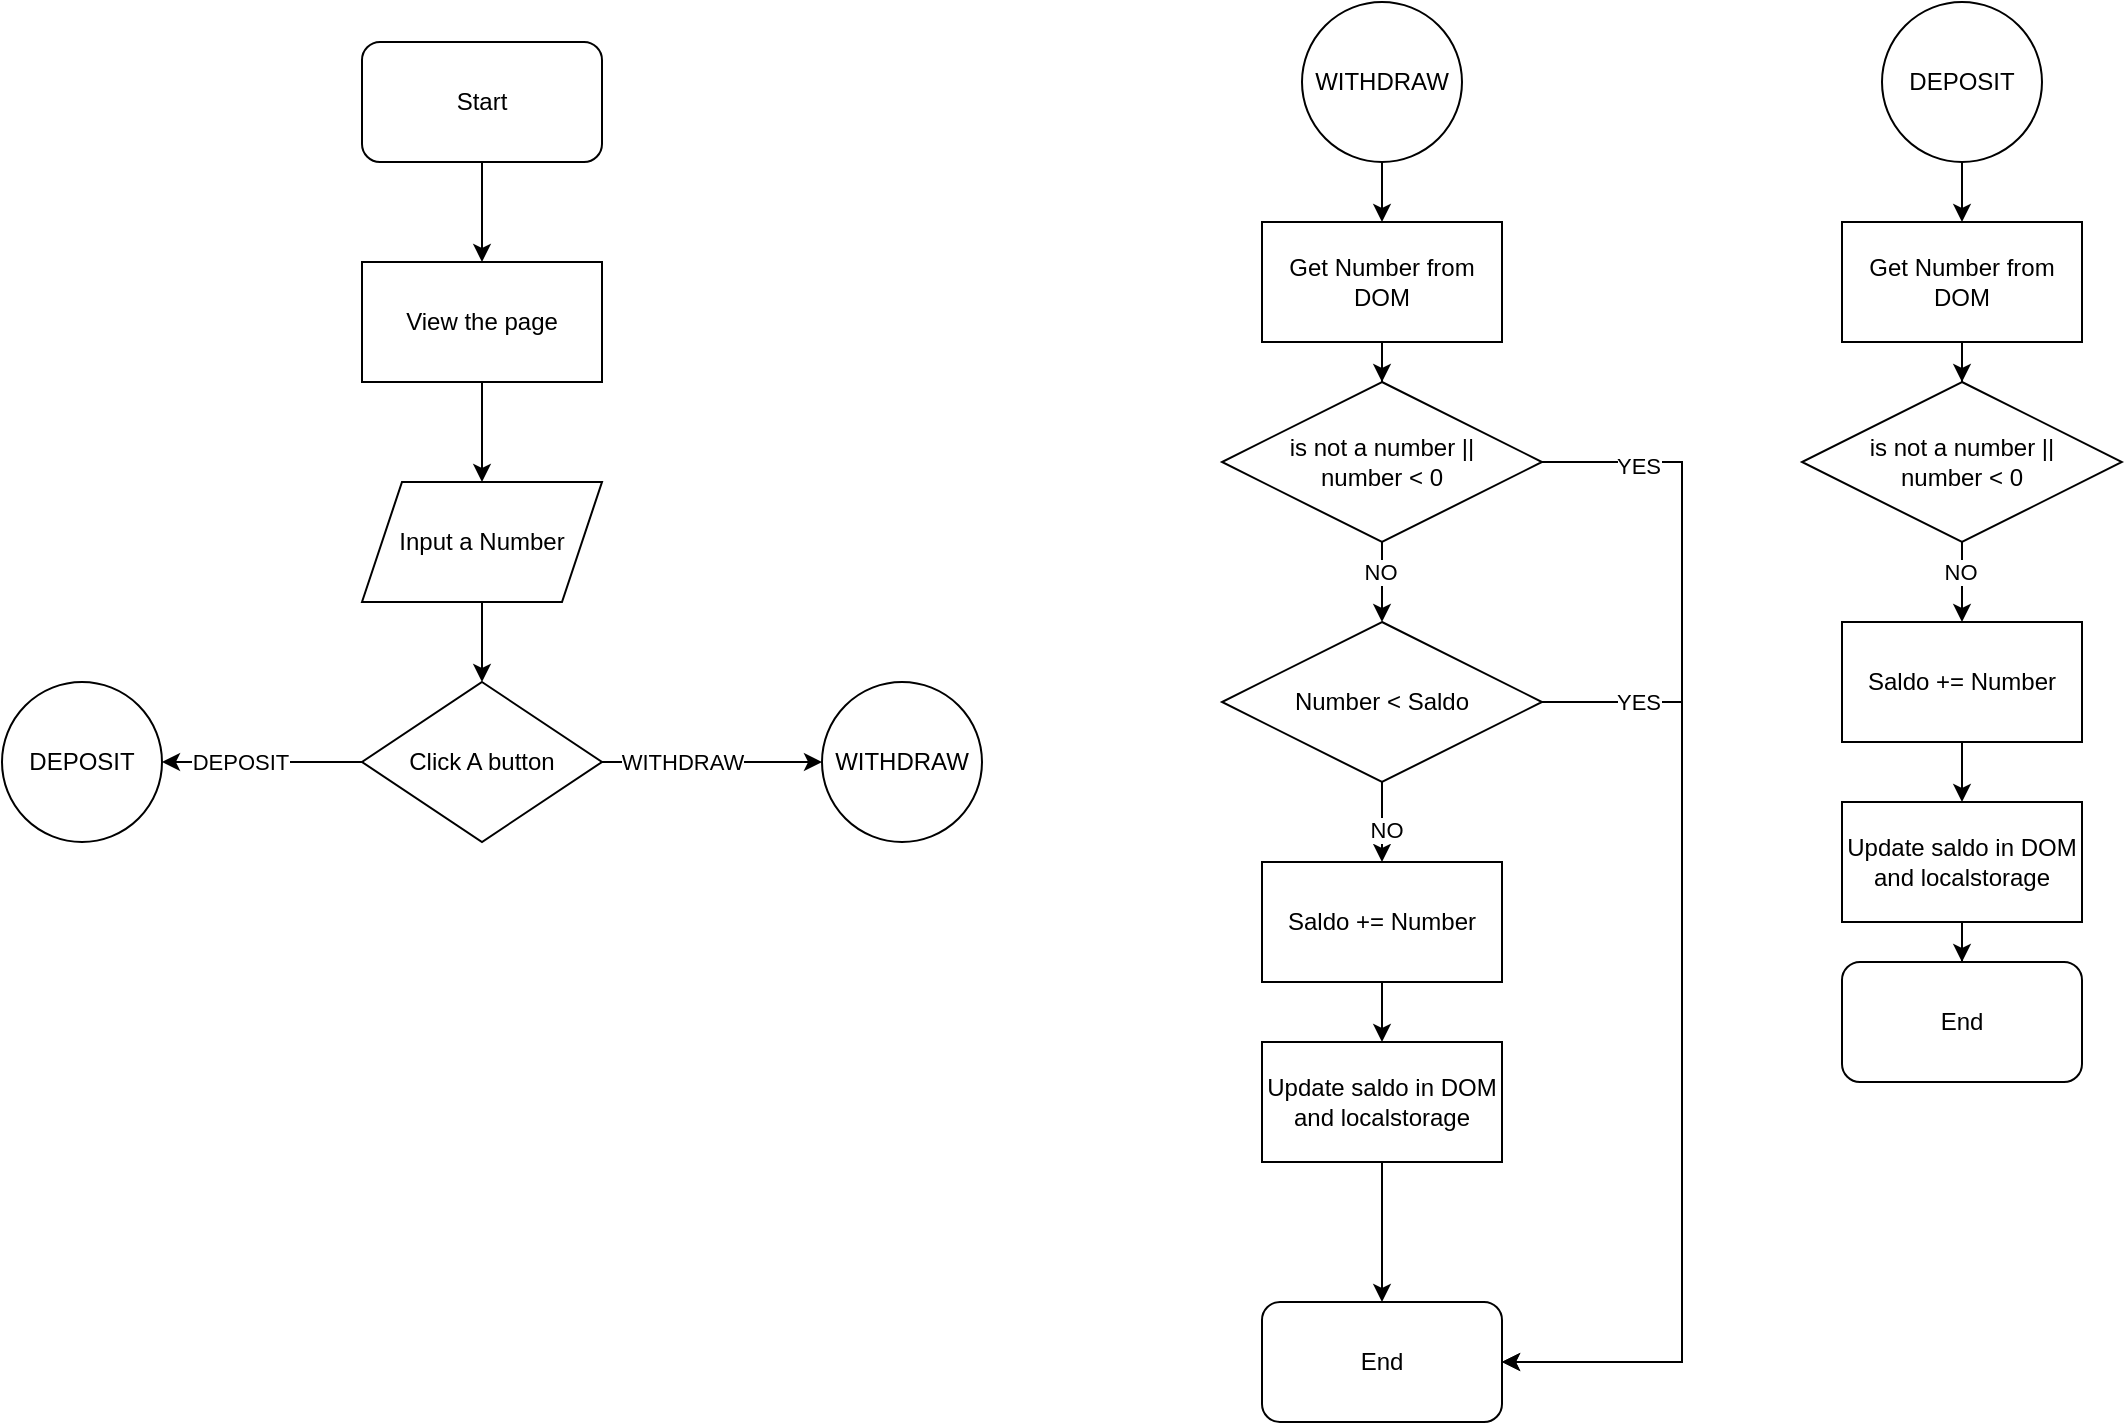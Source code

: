 <mxfile version="21.7.5" type="device">
  <diagram name="Page-1" id="3MYQ5TT-o9XTWyRP_Ubn">
    <mxGraphModel dx="1221" dy="737" grid="1" gridSize="10" guides="1" tooltips="1" connect="1" arrows="1" fold="1" page="1" pageScale="1" pageWidth="827" pageHeight="1169" math="0" shadow="0">
      <root>
        <mxCell id="0" />
        <mxCell id="1" parent="0" />
        <mxCell id="OfThSOzKOZR1fu5uUpLi-26" value="" style="edgeStyle=orthogonalEdgeStyle;rounded=0;orthogonalLoop=1;jettySize=auto;html=1;" parent="1" source="OfThSOzKOZR1fu5uUpLi-24" target="OfThSOzKOZR1fu5uUpLi-25" edge="1">
          <mxGeometry relative="1" as="geometry" />
        </mxCell>
        <mxCell id="OfThSOzKOZR1fu5uUpLi-24" value="Start" style="rounded=1;whiteSpace=wrap;html=1;" parent="1" vertex="1">
          <mxGeometry x="190" y="380" width="120" height="60" as="geometry" />
        </mxCell>
        <mxCell id="OfThSOzKOZR1fu5uUpLi-28" value="" style="edgeStyle=orthogonalEdgeStyle;rounded=0;orthogonalLoop=1;jettySize=auto;html=1;" parent="1" source="OfThSOzKOZR1fu5uUpLi-25" target="OfThSOzKOZR1fu5uUpLi-27" edge="1">
          <mxGeometry relative="1" as="geometry" />
        </mxCell>
        <mxCell id="OfThSOzKOZR1fu5uUpLi-25" value="View the page" style="rounded=0;whiteSpace=wrap;html=1;" parent="1" vertex="1">
          <mxGeometry x="190" y="490" width="120" height="60" as="geometry" />
        </mxCell>
        <mxCell id="OfThSOzKOZR1fu5uUpLi-32" value="" style="edgeStyle=orthogonalEdgeStyle;rounded=0;orthogonalLoop=1;jettySize=auto;html=1;" parent="1" source="OfThSOzKOZR1fu5uUpLi-27" target="OfThSOzKOZR1fu5uUpLi-31" edge="1">
          <mxGeometry relative="1" as="geometry" />
        </mxCell>
        <mxCell id="OfThSOzKOZR1fu5uUpLi-27" value="Input a Number" style="shape=parallelogram;perimeter=parallelogramPerimeter;whiteSpace=wrap;html=1;fixedSize=1;" parent="1" vertex="1">
          <mxGeometry x="190" y="600" width="120" height="60" as="geometry" />
        </mxCell>
        <mxCell id="OfThSOzKOZR1fu5uUpLi-34" value="" style="edgeStyle=orthogonalEdgeStyle;rounded=0;orthogonalLoop=1;jettySize=auto;html=1;" parent="1" source="OfThSOzKOZR1fu5uUpLi-31" target="OfThSOzKOZR1fu5uUpLi-33" edge="1">
          <mxGeometry relative="1" as="geometry" />
        </mxCell>
        <mxCell id="OfThSOzKOZR1fu5uUpLi-35" value="WITHDRAW" style="edgeLabel;html=1;align=center;verticalAlign=middle;resizable=0;points=[];" parent="OfThSOzKOZR1fu5uUpLi-34" vertex="1" connectable="0">
          <mxGeometry x="-0.283" relative="1" as="geometry">
            <mxPoint as="offset" />
          </mxGeometry>
        </mxCell>
        <mxCell id="OfThSOzKOZR1fu5uUpLi-37" value="" style="edgeStyle=orthogonalEdgeStyle;rounded=0;orthogonalLoop=1;jettySize=auto;html=1;" parent="1" source="OfThSOzKOZR1fu5uUpLi-31" target="OfThSOzKOZR1fu5uUpLi-36" edge="1">
          <mxGeometry relative="1" as="geometry" />
        </mxCell>
        <mxCell id="OfThSOzKOZR1fu5uUpLi-38" value="DEPOSIT" style="edgeLabel;html=1;align=center;verticalAlign=middle;resizable=0;points=[];" parent="OfThSOzKOZR1fu5uUpLi-37" vertex="1" connectable="0">
          <mxGeometry x="0.227" relative="1" as="geometry">
            <mxPoint as="offset" />
          </mxGeometry>
        </mxCell>
        <mxCell id="OfThSOzKOZR1fu5uUpLi-31" value="Click A button" style="rhombus;whiteSpace=wrap;html=1;" parent="1" vertex="1">
          <mxGeometry x="190" y="700" width="120" height="80" as="geometry" />
        </mxCell>
        <mxCell id="OfThSOzKOZR1fu5uUpLi-33" value="WITHDRAW" style="ellipse;whiteSpace=wrap;html=1;aspect=fixed;" parent="1" vertex="1">
          <mxGeometry x="420" y="700" width="80" height="80" as="geometry" />
        </mxCell>
        <mxCell id="OfThSOzKOZR1fu5uUpLi-36" value="DEPOSIT" style="ellipse;whiteSpace=wrap;html=1;" parent="1" vertex="1">
          <mxGeometry x="10" y="700" width="80" height="80" as="geometry" />
        </mxCell>
        <mxCell id="OfThSOzKOZR1fu5uUpLi-42" value="" style="edgeStyle=orthogonalEdgeStyle;rounded=0;orthogonalLoop=1;jettySize=auto;html=1;" parent="1" source="OfThSOzKOZR1fu5uUpLi-40" target="OfThSOzKOZR1fu5uUpLi-41" edge="1">
          <mxGeometry relative="1" as="geometry" />
        </mxCell>
        <mxCell id="OfThSOzKOZR1fu5uUpLi-40" value="WITHDRAW" style="ellipse;whiteSpace=wrap;html=1;aspect=fixed;" parent="1" vertex="1">
          <mxGeometry x="660" y="360" width="80" height="80" as="geometry" />
        </mxCell>
        <mxCell id="OfThSOzKOZR1fu5uUpLi-46" value="" style="edgeStyle=orthogonalEdgeStyle;rounded=0;orthogonalLoop=1;jettySize=auto;html=1;" parent="1" source="OfThSOzKOZR1fu5uUpLi-41" target="OfThSOzKOZR1fu5uUpLi-45" edge="1">
          <mxGeometry relative="1" as="geometry" />
        </mxCell>
        <mxCell id="OfThSOzKOZR1fu5uUpLi-41" value="Get Number from DOM" style="whiteSpace=wrap;html=1;" parent="1" vertex="1">
          <mxGeometry x="640" y="470" width="120" height="60" as="geometry" />
        </mxCell>
        <mxCell id="OfThSOzKOZR1fu5uUpLi-48" value="" style="edgeStyle=orthogonalEdgeStyle;rounded=0;orthogonalLoop=1;jettySize=auto;html=1;" parent="1" source="OfThSOzKOZR1fu5uUpLi-45" target="OfThSOzKOZR1fu5uUpLi-47" edge="1">
          <mxGeometry relative="1" as="geometry" />
        </mxCell>
        <mxCell id="OfThSOzKOZR1fu5uUpLi-58" value="NO" style="edgeLabel;html=1;align=center;verticalAlign=middle;resizable=0;points=[];" parent="OfThSOzKOZR1fu5uUpLi-48" vertex="1" connectable="0">
          <mxGeometry x="-0.283" y="-1" relative="1" as="geometry">
            <mxPoint as="offset" />
          </mxGeometry>
        </mxCell>
        <mxCell id="OfThSOzKOZR1fu5uUpLi-54" style="edgeStyle=orthogonalEdgeStyle;rounded=0;orthogonalLoop=1;jettySize=auto;html=1;entryX=1;entryY=0.5;entryDx=0;entryDy=0;" parent="1" source="OfThSOzKOZR1fu5uUpLi-45" target="OfThSOzKOZR1fu5uUpLi-51" edge="1">
          <mxGeometry relative="1" as="geometry">
            <Array as="points">
              <mxPoint x="850" y="590" />
              <mxPoint x="850" y="1040" />
            </Array>
          </mxGeometry>
        </mxCell>
        <mxCell id="OfThSOzKOZR1fu5uUpLi-55" value="YES" style="edgeLabel;html=1;align=center;verticalAlign=middle;resizable=0;points=[];" parent="OfThSOzKOZR1fu5uUpLi-54" vertex="1" connectable="0">
          <mxGeometry x="-0.843" y="-2" relative="1" as="geometry">
            <mxPoint as="offset" />
          </mxGeometry>
        </mxCell>
        <mxCell id="OfThSOzKOZR1fu5uUpLi-45" value="is not a number || &lt;br&gt;number &amp;lt; 0" style="rhombus;whiteSpace=wrap;html=1;" parent="1" vertex="1">
          <mxGeometry x="620" y="550" width="160" height="80" as="geometry" />
        </mxCell>
        <mxCell id="OfThSOzKOZR1fu5uUpLi-50" value="" style="edgeStyle=orthogonalEdgeStyle;rounded=0;orthogonalLoop=1;jettySize=auto;html=1;" parent="1" source="OfThSOzKOZR1fu5uUpLi-47" edge="1">
          <mxGeometry relative="1" as="geometry">
            <mxPoint x="700" y="790" as="targetPoint" />
          </mxGeometry>
        </mxCell>
        <mxCell id="OfThSOzKOZR1fu5uUpLi-57" value="NO" style="edgeLabel;html=1;align=center;verticalAlign=middle;resizable=0;points=[];" parent="OfThSOzKOZR1fu5uUpLi-50" vertex="1" connectable="0">
          <mxGeometry x="0.213" y="1" relative="1" as="geometry">
            <mxPoint as="offset" />
          </mxGeometry>
        </mxCell>
        <mxCell id="OfThSOzKOZR1fu5uUpLi-53" style="edgeStyle=orthogonalEdgeStyle;rounded=0;orthogonalLoop=1;jettySize=auto;html=1;entryX=1;entryY=0.5;entryDx=0;entryDy=0;" parent="1" source="OfThSOzKOZR1fu5uUpLi-47" target="OfThSOzKOZR1fu5uUpLi-51" edge="1">
          <mxGeometry relative="1" as="geometry">
            <Array as="points">
              <mxPoint x="850" y="710" />
              <mxPoint x="850" y="1040" />
            </Array>
          </mxGeometry>
        </mxCell>
        <mxCell id="OfThSOzKOZR1fu5uUpLi-56" value="YES" style="edgeLabel;html=1;align=center;verticalAlign=middle;resizable=0;points=[];" parent="OfThSOzKOZR1fu5uUpLi-53" vertex="1" connectable="0">
          <mxGeometry x="-0.807" relative="1" as="geometry">
            <mxPoint as="offset" />
          </mxGeometry>
        </mxCell>
        <mxCell id="OfThSOzKOZR1fu5uUpLi-47" value="Number &amp;lt; Saldo" style="rhombus;whiteSpace=wrap;html=1;" parent="1" vertex="1">
          <mxGeometry x="620" y="670" width="160" height="80" as="geometry" />
        </mxCell>
        <mxCell id="OfThSOzKOZR1fu5uUpLi-51" value="End" style="rounded=1;whiteSpace=wrap;html=1;" parent="1" vertex="1">
          <mxGeometry x="640" y="1010" width="120" height="60" as="geometry" />
        </mxCell>
        <mxCell id="OfThSOzKOZR1fu5uUpLi-59" value="" style="edgeStyle=orthogonalEdgeStyle;rounded=0;orthogonalLoop=1;jettySize=auto;html=1;" parent="1" source="OfThSOzKOZR1fu5uUpLi-60" target="OfThSOzKOZR1fu5uUpLi-62" edge="1">
          <mxGeometry relative="1" as="geometry" />
        </mxCell>
        <mxCell id="OfThSOzKOZR1fu5uUpLi-60" value="DEPOSIT" style="ellipse;whiteSpace=wrap;html=1;aspect=fixed;" parent="1" vertex="1">
          <mxGeometry x="950" y="360" width="80" height="80" as="geometry" />
        </mxCell>
        <mxCell id="OfThSOzKOZR1fu5uUpLi-61" value="" style="edgeStyle=orthogonalEdgeStyle;rounded=0;orthogonalLoop=1;jettySize=auto;html=1;" parent="1" source="OfThSOzKOZR1fu5uUpLi-62" target="OfThSOzKOZR1fu5uUpLi-67" edge="1">
          <mxGeometry relative="1" as="geometry" />
        </mxCell>
        <mxCell id="OfThSOzKOZR1fu5uUpLi-62" value="Get Number from DOM" style="whiteSpace=wrap;html=1;" parent="1" vertex="1">
          <mxGeometry x="930" y="470" width="120" height="60" as="geometry" />
        </mxCell>
        <mxCell id="OfThSOzKOZR1fu5uUpLi-63" value="" style="edgeStyle=orthogonalEdgeStyle;rounded=0;orthogonalLoop=1;jettySize=auto;html=1;" parent="1" source="OfThSOzKOZR1fu5uUpLi-67" edge="1">
          <mxGeometry relative="1" as="geometry">
            <mxPoint x="990" y="670" as="targetPoint" />
          </mxGeometry>
        </mxCell>
        <mxCell id="OfThSOzKOZR1fu5uUpLi-64" value="NO" style="edgeLabel;html=1;align=center;verticalAlign=middle;resizable=0;points=[];" parent="OfThSOzKOZR1fu5uUpLi-63" vertex="1" connectable="0">
          <mxGeometry x="-0.283" y="-1" relative="1" as="geometry">
            <mxPoint as="offset" />
          </mxGeometry>
        </mxCell>
        <mxCell id="OfThSOzKOZR1fu5uUpLi-67" value="is not a number || &lt;br&gt;number &amp;lt; 0" style="rhombus;whiteSpace=wrap;html=1;" parent="1" vertex="1">
          <mxGeometry x="910" y="550" width="160" height="80" as="geometry" />
        </mxCell>
        <mxCell id="OfThSOzKOZR1fu5uUpLi-77" value="" style="edgeStyle=orthogonalEdgeStyle;rounded=0;orthogonalLoop=1;jettySize=auto;html=1;" parent="1" source="OfThSOzKOZR1fu5uUpLi-74" target="OfThSOzKOZR1fu5uUpLi-76" edge="1">
          <mxGeometry relative="1" as="geometry" />
        </mxCell>
        <mxCell id="OfThSOzKOZR1fu5uUpLi-74" value="Saldo += Number" style="whiteSpace=wrap;html=1;" parent="1" vertex="1">
          <mxGeometry x="930" y="670" width="120" height="60" as="geometry" />
        </mxCell>
        <mxCell id="OfThSOzKOZR1fu5uUpLi-79" value="" style="edgeStyle=orthogonalEdgeStyle;rounded=0;orthogonalLoop=1;jettySize=auto;html=1;" parent="1" source="OfThSOzKOZR1fu5uUpLi-76" target="OfThSOzKOZR1fu5uUpLi-78" edge="1">
          <mxGeometry relative="1" as="geometry" />
        </mxCell>
        <mxCell id="OfThSOzKOZR1fu5uUpLi-76" value="Update saldo in DOM and localstorage" style="whiteSpace=wrap;html=1;" parent="1" vertex="1">
          <mxGeometry x="930" y="760" width="120" height="60" as="geometry" />
        </mxCell>
        <mxCell id="OfThSOzKOZR1fu5uUpLi-78" value="End" style="rounded=1;whiteSpace=wrap;html=1;" parent="1" vertex="1">
          <mxGeometry x="930" y="840" width="120" height="60" as="geometry" />
        </mxCell>
        <mxCell id="OfThSOzKOZR1fu5uUpLi-80" value="" style="edgeStyle=orthogonalEdgeStyle;rounded=0;orthogonalLoop=1;jettySize=auto;html=1;" parent="1" source="OfThSOzKOZR1fu5uUpLi-81" target="OfThSOzKOZR1fu5uUpLi-82" edge="1">
          <mxGeometry relative="1" as="geometry" />
        </mxCell>
        <mxCell id="OfThSOzKOZR1fu5uUpLi-81" value="Saldo += Number" style="whiteSpace=wrap;html=1;" parent="1" vertex="1">
          <mxGeometry x="640" y="790" width="120" height="60" as="geometry" />
        </mxCell>
        <mxCell id="OfThSOzKOZR1fu5uUpLi-83" value="" style="edgeStyle=orthogonalEdgeStyle;rounded=0;orthogonalLoop=1;jettySize=auto;html=1;" parent="1" source="OfThSOzKOZR1fu5uUpLi-82" target="OfThSOzKOZR1fu5uUpLi-51" edge="1">
          <mxGeometry relative="1" as="geometry" />
        </mxCell>
        <mxCell id="OfThSOzKOZR1fu5uUpLi-82" value="Update saldo in DOM and localstorage" style="whiteSpace=wrap;html=1;" parent="1" vertex="1">
          <mxGeometry x="640" y="880" width="120" height="60" as="geometry" />
        </mxCell>
      </root>
    </mxGraphModel>
  </diagram>
</mxfile>
